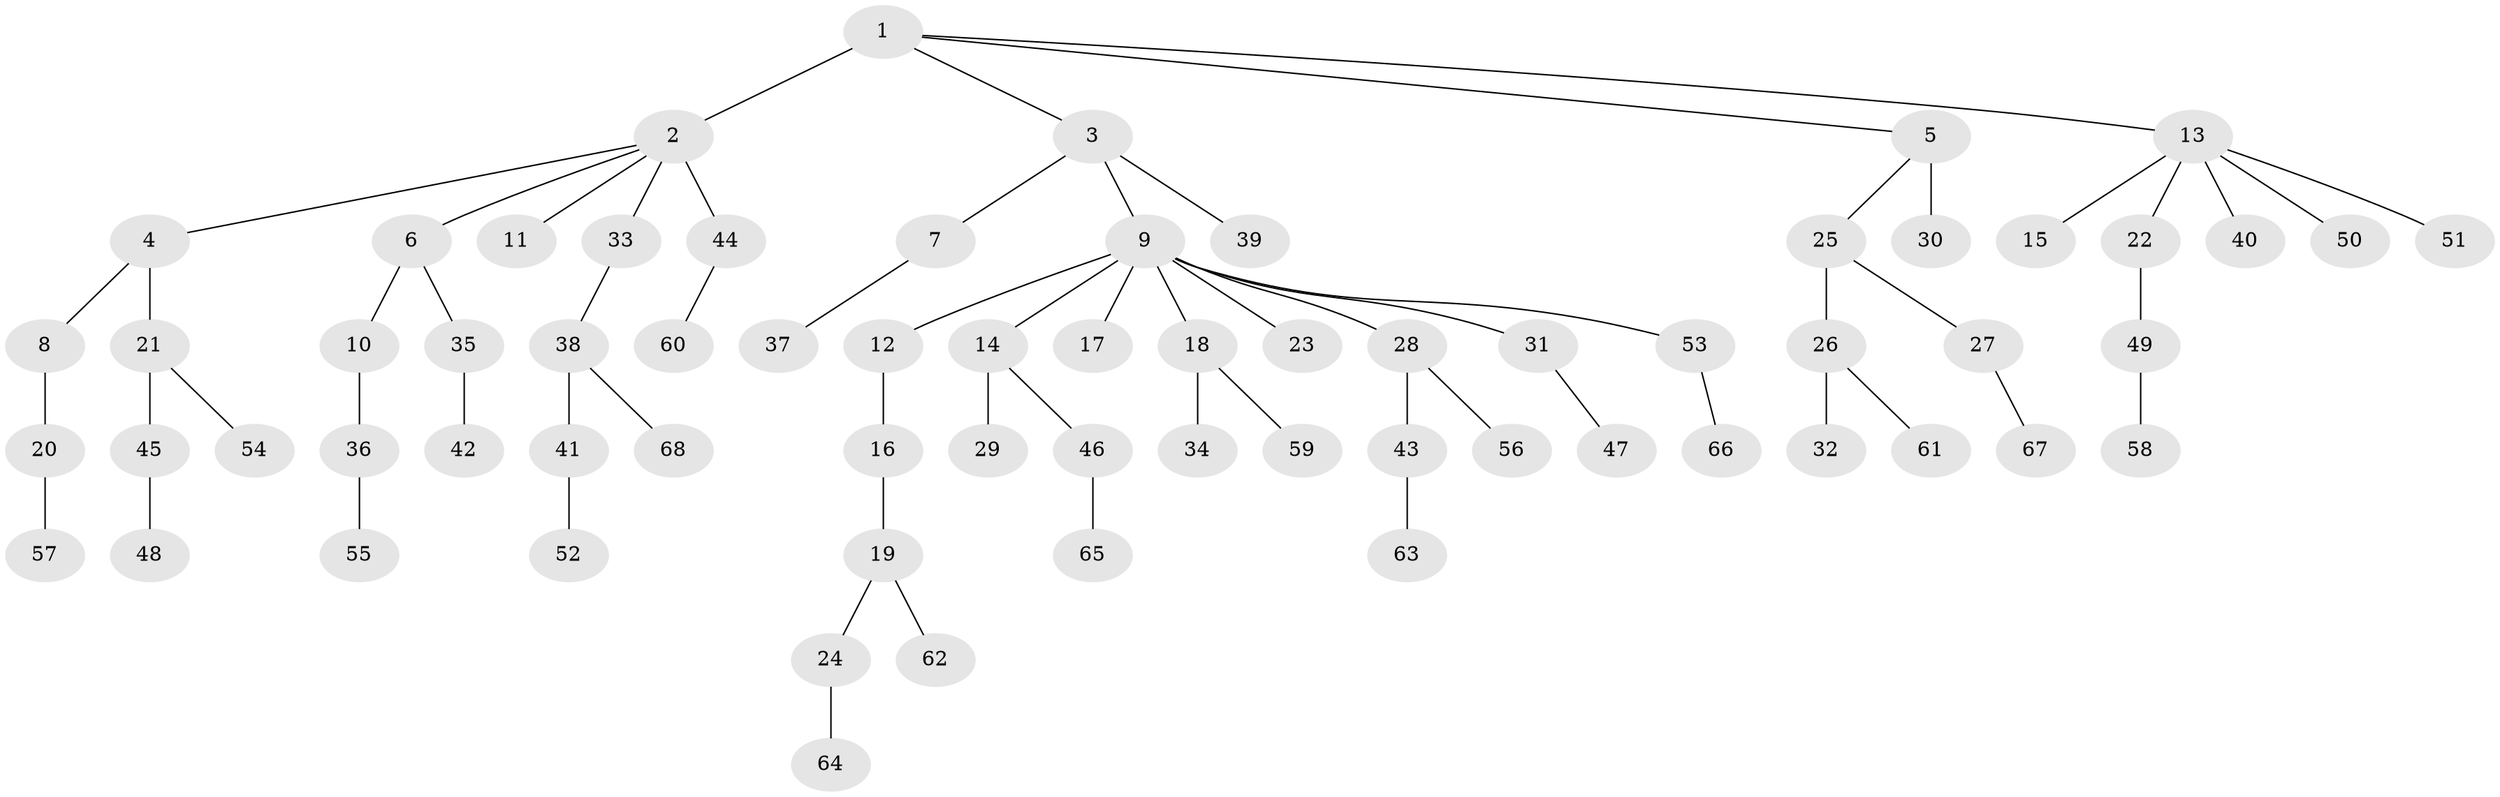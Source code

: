 // original degree distribution, {4: 0.07575757575757576, 9: 0.007575757575757576, 5: 0.015151515151515152, 3: 0.12878787878787878, 10: 0.007575757575757576, 2: 0.2196969696969697, 7: 0.015151515151515152, 1: 0.5303030303030303}
// Generated by graph-tools (version 1.1) at 2025/36/03/09/25 02:36:33]
// undirected, 68 vertices, 67 edges
graph export_dot {
graph [start="1"]
  node [color=gray90,style=filled];
  1;
  2;
  3;
  4;
  5;
  6;
  7;
  8;
  9;
  10;
  11;
  12;
  13;
  14;
  15;
  16;
  17;
  18;
  19;
  20;
  21;
  22;
  23;
  24;
  25;
  26;
  27;
  28;
  29;
  30;
  31;
  32;
  33;
  34;
  35;
  36;
  37;
  38;
  39;
  40;
  41;
  42;
  43;
  44;
  45;
  46;
  47;
  48;
  49;
  50;
  51;
  52;
  53;
  54;
  55;
  56;
  57;
  58;
  59;
  60;
  61;
  62;
  63;
  64;
  65;
  66;
  67;
  68;
  1 -- 2 [weight=3.0];
  1 -- 3 [weight=1.0];
  1 -- 5 [weight=1.0];
  1 -- 13 [weight=1.0];
  2 -- 4 [weight=1.0];
  2 -- 6 [weight=1.0];
  2 -- 11 [weight=1.0];
  2 -- 33 [weight=1.0];
  2 -- 44 [weight=1.0];
  3 -- 7 [weight=1.0];
  3 -- 9 [weight=1.0];
  3 -- 39 [weight=1.0];
  4 -- 8 [weight=1.0];
  4 -- 21 [weight=1.0];
  5 -- 25 [weight=1.0];
  5 -- 30 [weight=3.0];
  6 -- 10 [weight=1.0];
  6 -- 35 [weight=1.0];
  7 -- 37 [weight=1.0];
  8 -- 20 [weight=1.0];
  9 -- 12 [weight=1.0];
  9 -- 14 [weight=1.0];
  9 -- 17 [weight=1.0];
  9 -- 18 [weight=1.0];
  9 -- 23 [weight=1.0];
  9 -- 28 [weight=1.0];
  9 -- 31 [weight=1.0];
  9 -- 53 [weight=1.0];
  10 -- 36 [weight=1.0];
  12 -- 16 [weight=2.0];
  13 -- 15 [weight=1.0];
  13 -- 22 [weight=1.0];
  13 -- 40 [weight=1.0];
  13 -- 50 [weight=1.0];
  13 -- 51 [weight=1.0];
  14 -- 29 [weight=4.0];
  14 -- 46 [weight=1.0];
  16 -- 19 [weight=1.0];
  18 -- 34 [weight=1.0];
  18 -- 59 [weight=1.0];
  19 -- 24 [weight=1.0];
  19 -- 62 [weight=1.0];
  20 -- 57 [weight=1.0];
  21 -- 45 [weight=2.0];
  21 -- 54 [weight=1.0];
  22 -- 49 [weight=1.0];
  24 -- 64 [weight=2.0];
  25 -- 26 [weight=1.0];
  25 -- 27 [weight=1.0];
  26 -- 32 [weight=1.0];
  26 -- 61 [weight=1.0];
  27 -- 67 [weight=1.0];
  28 -- 43 [weight=1.0];
  28 -- 56 [weight=1.0];
  31 -- 47 [weight=1.0];
  33 -- 38 [weight=1.0];
  35 -- 42 [weight=1.0];
  36 -- 55 [weight=1.0];
  38 -- 41 [weight=1.0];
  38 -- 68 [weight=1.0];
  41 -- 52 [weight=1.0];
  43 -- 63 [weight=2.0];
  44 -- 60 [weight=1.0];
  45 -- 48 [weight=1.0];
  46 -- 65 [weight=1.0];
  49 -- 58 [weight=1.0];
  53 -- 66 [weight=1.0];
}
